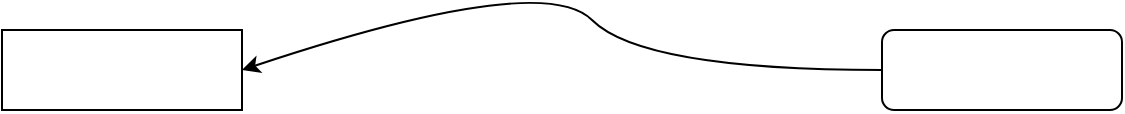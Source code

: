 <mxfile version="21.6.2" type="device">
  <diagram name="Página-1" id="6PWtnHuj3a5gl2Iz6NeP">
    <mxGraphModel dx="880" dy="444" grid="1" gridSize="10" guides="1" tooltips="1" connect="1" arrows="1" fold="1" page="1" pageScale="1" pageWidth="1654" pageHeight="1169" math="0" shadow="0">
      <root>
        <mxCell id="0" />
        <mxCell id="1" parent="0" />
        <mxCell id="Bg-BjMGZVCWGicj4RxF_-1" value="" style="rounded=1;whiteSpace=wrap;html=1;" vertex="1" parent="1">
          <mxGeometry x="480" y="200" width="120" height="40" as="geometry" />
        </mxCell>
        <mxCell id="Bg-BjMGZVCWGicj4RxF_-2" value="" style="curved=1;endArrow=classic;html=1;rounded=0;exitX=0;exitY=0.5;exitDx=0;exitDy=0;fillColor=#3333FF;" edge="1" parent="1" source="Bg-BjMGZVCWGicj4RxF_-1">
          <mxGeometry width="50" height="50" relative="1" as="geometry">
            <mxPoint x="310" y="220" as="sourcePoint" />
            <mxPoint x="160" y="220" as="targetPoint" />
            <Array as="points">
              <mxPoint x="360" y="220" />
              <mxPoint x="310" y="170" />
            </Array>
          </mxGeometry>
        </mxCell>
        <mxCell id="Bg-BjMGZVCWGicj4RxF_-3" value="" style="rounded=0;whiteSpace=wrap;html=1;" vertex="1" parent="1">
          <mxGeometry x="40" y="200" width="120" height="40" as="geometry" />
        </mxCell>
      </root>
    </mxGraphModel>
  </diagram>
</mxfile>
